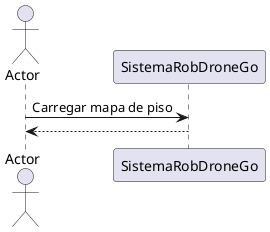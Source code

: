 @startuml
actor Actor as actor
participant SistemaRobDroneGo as srdg
actor -> srdg: Carregar mapa de piso
srdg --> actor
@enduml